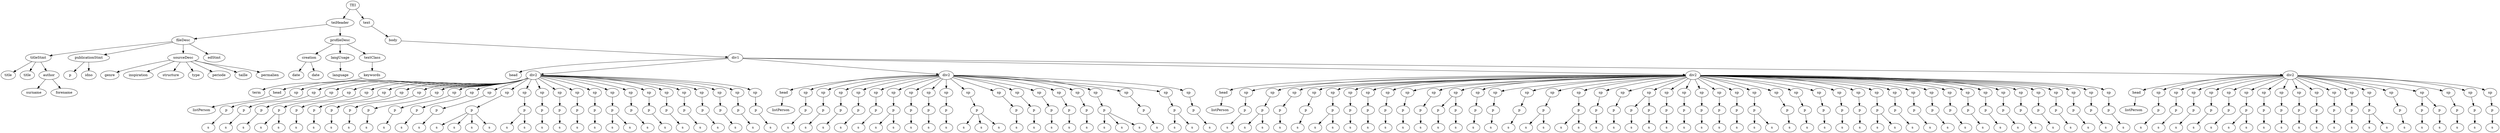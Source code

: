 digraph Tree {
	"t0" [label = "TEI"];
	"t1" [label = "teiHeader"];
	"t2" [label = "fileDesc"];
	"t3" [label = "titleStmt"];
	"t4" [label = "title"];
	"t5" [label = "title"];
	"t6" [label = "author"];
	"t7" [label = "surname"];
	"t8" [label = "forename"];
	"t9" [label = "publicationStmt"];
	"t10" [label = "p"];
	"t11" [label = "idno"];
	"t12" [label = "sourceDesc"];
	"t13" [label = "genre"];
	"t14" [label = "inspiration"];
	"t15" [label = "structure"];
	"t16" [label = "type"];
	"t17" [label = "periode"];
	"t18" [label = "taille"];
	"t19" [label = "permalien"];
	"t20" [label = "edStmt"];
	"t21" [label = "profileDesc"];
	"t22" [label = "creation"];
	"t23" [label = "date"];
	"t24" [label = "date"];
	"t25" [label = "langUsage"];
	"t26" [label = "language"];
	"t27" [label = "textClass"];
	"t28" [label = "keywords"];
	"t29" [label = "term"];
	"t30" [label = "text"];
	"t31" [label = "body"];
	"t32" [label = "div1"];
	"t33" [label = "head"];
	"t34" [label = "div2"];
	"t35" [label = "head"];
	"t36" [label = "listPerson"];
	"t37" [label = "sp"];
	"t38" [label = "p"];
	"t39" [label = "s"];
	"t40" [label = "sp"];
	"t41" [label = "p"];
	"t42" [label = "s"];
	"t43" [label = "sp"];
	"t44" [label = "p"];
	"t45" [label = "s"];
	"t46" [label = "sp"];
	"t47" [label = "p"];
	"t48" [label = "s"];
	"t49" [label = "s"];
	"t50" [label = "sp"];
	"t51" [label = "p"];
	"t52" [label = "s"];
	"t53" [label = "sp"];
	"t54" [label = "p"];
	"t55" [label = "s"];
	"t56" [label = "sp"];
	"t57" [label = "p"];
	"t58" [label = "s"];
	"t59" [label = "sp"];
	"t60" [label = "p"];
	"t61" [label = "s"];
	"t62" [label = "sp"];
	"t63" [label = "p"];
	"t64" [label = "s"];
	"t65" [label = "sp"];
	"t66" [label = "p"];
	"t67" [label = "s"];
	"t68" [label = "sp"];
	"t69" [label = "p"];
	"t70" [label = "s"];
	"t71" [label = "sp"];
	"t72" [label = "p"];
	"t73" [label = "s"];
	"t74" [label = "sp"];
	"t75" [label = "p"];
	"t76" [label = "s"];
	"t77" [label = "s"];
	"t78" [label = "s"];
	"t79" [label = "s"];
	"t80" [label = "sp"];
	"t81" [label = "p"];
	"t82" [label = "s"];
	"t83" [label = "s"];
	"t84" [label = "sp"];
	"t85" [label = "p"];
	"t86" [label = "s"];
	"t87" [label = "sp"];
	"t88" [label = "p"];
	"t89" [label = "s"];
	"t90" [label = "sp"];
	"t91" [label = "p"];
	"t92" [label = "s"];
	"t93" [label = "sp"];
	"t94" [label = "p"];
	"t95" [label = "s"];
	"t96" [label = "sp"];
	"t97" [label = "p"];
	"t98" [label = "s"];
	"t99" [label = "s"];
	"t100" [label = "sp"];
	"t101" [label = "p"];
	"t102" [label = "s"];
	"t103" [label = "sp"];
	"t104" [label = "p"];
	"t105" [label = "s"];
	"t106" [label = "sp"];
	"t107" [label = "p"];
	"t108" [label = "s"];
	"t109" [label = "sp"];
	"t110" [label = "p"];
	"t111" [label = "s"];
	"t112" [label = "sp"];
	"t113" [label = "p"];
	"t114" [label = "s"];
	"t115" [label = "sp"];
	"t116" [label = "p"];
	"t117" [label = "s"];
	"t118" [label = "sp"];
	"t119" [label = "p"];
	"t120" [label = "s"];
	"t121" [label = "sp"];
	"t122" [label = "p"];
	"t123" [label = "s"];
	"t124" [label = "div2"];
	"t125" [label = "head"];
	"t126" [label = "listPerson"];
	"t127" [label = "sp"];
	"t128" [label = "p"];
	"t129" [label = "s"];
	"t130" [label = "sp"];
	"t131" [label = "p"];
	"t132" [label = "s"];
	"t133" [label = "sp"];
	"t134" [label = "p"];
	"t135" [label = "s"];
	"t136" [label = "sp"];
	"t137" [label = "p"];
	"t138" [label = "s"];
	"t139" [label = "sp"];
	"t140" [label = "p"];
	"t141" [label = "s"];
	"t142" [label = "sp"];
	"t143" [label = "p"];
	"t144" [label = "s"];
	"t145" [label = "s"];
	"t146" [label = "sp"];
	"t147" [label = "p"];
	"t148" [label = "s"];
	"t149" [label = "sp"];
	"t150" [label = "p"];
	"t151" [label = "s"];
	"t152" [label = "sp"];
	"t153" [label = "p"];
	"t154" [label = "s"];
	"t155" [label = "sp"];
	"t156" [label = "p"];
	"t157" [label = "s"];
	"t158" [label = "s"];
	"t159" [label = "s"];
	"t160" [label = "sp"];
	"t161" [label = "p"];
	"t162" [label = "s"];
	"t163" [label = "sp"];
	"t164" [label = "p"];
	"t165" [label = "s"];
	"t166" [label = "sp"];
	"t167" [label = "p"];
	"t168" [label = "s"];
	"t169" [label = "sp"];
	"t170" [label = "p"];
	"t171" [label = "s"];
	"t172" [label = "sp"];
	"t173" [label = "p"];
	"t174" [label = "s"];
	"t175" [label = "sp"];
	"t176" [label = "p"];
	"t177" [label = "s"];
	"t178" [label = "s"];
	"t179" [label = "s"];
	"t180" [label = "sp"];
	"t181" [label = "p"];
	"t182" [label = "s"];
	"t183" [label = "sp"];
	"t184" [label = "p"];
	"t185" [label = "s"];
	"t186" [label = "s"];
	"t187" [label = "sp"];
	"t188" [label = "p"];
	"t189" [label = "s"];
	"t190" [label = "div2"];
	"t191" [label = "head"];
	"t192" [label = "listPerson"];
	"t193" [label = "sp"];
	"t194" [label = "p"];
	"t195" [label = "s"];
	"t196" [label = "sp"];
	"t197" [label = "p"];
	"t198" [label = "s"];
	"t199" [label = "s"];
	"t200" [label = "sp"];
	"t201" [label = "p"];
	"t202" [label = "s"];
	"t203" [label = "sp"];
	"t204" [label = "p"];
	"t205" [label = "s"];
	"t206" [label = "sp"];
	"t207" [label = "p"];
	"t208" [label = "s"];
	"t209" [label = "s"];
	"t210" [label = "sp"];
	"t211" [label = "p"];
	"t212" [label = "s"];
	"t213" [label = "sp"];
	"t214" [label = "p"];
	"t215" [label = "s"];
	"t216" [label = "sp"];
	"t217" [label = "p"];
	"t218" [label = "s"];
	"t219" [label = "sp"];
	"t220" [label = "p"];
	"t221" [label = "s"];
	"t222" [label = "sp"];
	"t223" [label = "p"];
	"t224" [label = "s"];
	"t225" [label = "sp"];
	"t226" [label = "p"];
	"t227" [label = "s"];
	"t228" [label = "p"];
	"t229" [label = "s"];
	"t230" [label = "sp"];
	"t231" [label = "p"];
	"t232" [label = "s"];
	"t233" [label = "sp"];
	"t234" [label = "p"];
	"t235" [label = "s"];
	"t236" [label = "sp"];
	"t237" [label = "p"];
	"t238" [label = "s"];
	"t239" [label = "sp"];
	"t240" [label = "p"];
	"t241" [label = "s"];
	"t242" [label = "s"];
	"t243" [label = "sp"];
	"t244" [label = "p"];
	"t245" [label = "s"];
	"t246" [label = "s"];
	"t247" [label = "sp"];
	"t248" [label = "p"];
	"t249" [label = "s"];
	"t250" [label = "sp"];
	"t251" [label = "p"];
	"t252" [label = "s"];
	"t253" [label = "sp"];
	"t254" [label = "p"];
	"t255" [label = "s"];
	"t256" [label = "p"];
	"t257" [label = "s"];
	"t258" [label = "sp"];
	"t259" [label = "p"];
	"t260" [label = "s"];
	"t261" [label = "sp"];
	"t262" [label = "p"];
	"t263" [label = "s"];
	"t264" [label = "sp"];
	"t265" [label = "p"];
	"t266" [label = "s"];
	"t267" [label = "sp"];
	"t268" [label = "p"];
	"t269" [label = "s"];
	"t270" [label = "sp"];
	"t271" [label = "p"];
	"t272" [label = "s"];
	"t273" [label = "sp"];
	"t274" [label = "p"];
	"t275" [label = "s"];
	"t276" [label = "s"];
	"t277" [label = "sp"];
	"t278" [label = "p"];
	"t279" [label = "s"];
	"t280" [label = "sp"];
	"t281" [label = "p"];
	"t282" [label = "s"];
	"t283" [label = "sp"];
	"t284" [label = "p"];
	"t285" [label = "s"];
	"t286" [label = "sp"];
	"t287" [label = "p"];
	"t288" [label = "s"];
	"t289" [label = "sp"];
	"t290" [label = "p"];
	"t291" [label = "s"];
	"t292" [label = "sp"];
	"t293" [label = "p"];
	"t294" [label = "s"];
	"t295" [label = "s"];
	"t296" [label = "sp"];
	"t297" [label = "p"];
	"t298" [label = "s"];
	"t299" [label = "sp"];
	"t300" [label = "p"];
	"t301" [label = "s"];
	"t302" [label = "sp"];
	"t303" [label = "p"];
	"t304" [label = "s"];
	"t305" [label = "sp"];
	"t306" [label = "p"];
	"t307" [label = "s"];
	"t308" [label = "sp"];
	"t309" [label = "p"];
	"t310" [label = "s"];
	"t311" [label = "sp"];
	"t312" [label = "p"];
	"t313" [label = "s"];
	"t314" [label = "sp"];
	"t315" [label = "p"];
	"t316" [label = "s"];
	"t317" [label = "sp"];
	"t318" [label = "p"];
	"t319" [label = "s"];
	"t320" [label = "sp"];
	"t321" [label = "p"];
	"t322" [label = "s"];
	"t323" [label = "sp"];
	"t324" [label = "p"];
	"t325" [label = "s"];
	"t326" [label = "sp"];
	"t327" [label = "p"];
	"t328" [label = "s"];
	"t329" [label = "sp"];
	"t330" [label = "p"];
	"t331" [label = "s"];
	"t332" [label = "sp"];
	"t333" [label = "p"];
	"t334" [label = "s"];
	"t335" [label = "div2"];
	"t336" [label = "head"];
	"t337" [label = "listPerson"];
	"t338" [label = "sp"];
	"t339" [label = "p"];
	"t340" [label = "s"];
	"t341" [label = "sp"];
	"t342" [label = "p"];
	"t343" [label = "s"];
	"t344" [label = "sp"];
	"t345" [label = "p"];
	"t346" [label = "s"];
	"t347" [label = "sp"];
	"t348" [label = "p"];
	"t349" [label = "s"];
	"t350" [label = "sp"];
	"t351" [label = "p"];
	"t352" [label = "s"];
	"t353" [label = "sp"];
	"t354" [label = "p"];
	"t355" [label = "s"];
	"t356" [label = "s"];
	"t357" [label = "sp"];
	"t358" [label = "p"];
	"t359" [label = "s"];
	"t360" [label = "sp"];
	"t361" [label = "p"];
	"t362" [label = "s"];
	"t363" [label = "sp"];
	"t364" [label = "p"];
	"t365" [label = "s"];
	"t366" [label = "sp"];
	"t367" [label = "p"];
	"t368" [label = "s"];
	"t369" [label = "sp"];
	"t370" [label = "p"];
	"t371" [label = "s"];
	"t372" [label = "sp"];
	"t373" [label = "p"];
	"t374" [label = "s"];
	"t375" [label = "sp"];
	"t376" [label = "p"];
	"t377" [label = "s"];
	"t378" [label = "s"];
	"t379" [label = "sp"];
	"t380" [label = "p"];
	"t381" [label = "s"];
	"t382" [label = "sp"];
	"t383" [label = "p"];
	"t384" [label = "s"];
	"t385" [label = "p"];
	"t386" [label = "s"];
	"t387" [label = "sp"];
	"t388" [label = "p"];
	"t389" [label = "s"];
	"t390" [label = "sp"];
	"t391" [label = "p"];
	"t392" [label = "s"];
	"t393" [label = "sp"];
	"t394" [label = "p"];
	"t395" [label = "s"];
	"t0" -> "t1";
	"t1" -> "t2";
	"t2" -> "t3";
	"t3" -> "t4";
	"t3" -> "t5";
	"t3" -> "t6";
	"t6" -> "t7";
	"t6" -> "t8";
	"t2" -> "t9";
	"t9" -> "t10";
	"t9" -> "t11";
	"t2" -> "t12";
	"t12" -> "t13";
	"t12" -> "t14";
	"t12" -> "t15";
	"t12" -> "t16";
	"t12" -> "t17";
	"t12" -> "t18";
	"t12" -> "t19";
	"t2" -> "t20";
	"t1" -> "t21";
	"t21" -> "t22";
	"t22" -> "t23";
	"t22" -> "t24";
	"t21" -> "t25";
	"t25" -> "t26";
	"t21" -> "t27";
	"t27" -> "t28";
	"t28" -> "t29";
	"t0" -> "t30";
	"t30" -> "t31";
	"t31" -> "t32";
	"t32" -> "t33";
	"t32" -> "t34";
	"t34" -> "t35";
	"t35" -> "t36";
	"t34" -> "t37";
	"t37" -> "t38";
	"t38" -> "t39";
	"t34" -> "t40";
	"t40" -> "t41";
	"t41" -> "t42";
	"t34" -> "t43";
	"t43" -> "t44";
	"t44" -> "t45";
	"t34" -> "t46";
	"t46" -> "t47";
	"t47" -> "t48";
	"t47" -> "t49";
	"t34" -> "t50";
	"t50" -> "t51";
	"t51" -> "t52";
	"t34" -> "t53";
	"t53" -> "t54";
	"t54" -> "t55";
	"t34" -> "t56";
	"t56" -> "t57";
	"t57" -> "t58";
	"t34" -> "t59";
	"t59" -> "t60";
	"t60" -> "t61";
	"t34" -> "t62";
	"t62" -> "t63";
	"t63" -> "t64";
	"t34" -> "t65";
	"t65" -> "t66";
	"t66" -> "t67";
	"t34" -> "t68";
	"t68" -> "t69";
	"t69" -> "t70";
	"t34" -> "t71";
	"t71" -> "t72";
	"t72" -> "t73";
	"t34" -> "t74";
	"t74" -> "t75";
	"t75" -> "t76";
	"t75" -> "t77";
	"t75" -> "t78";
	"t75" -> "t79";
	"t34" -> "t80";
	"t80" -> "t81";
	"t81" -> "t82";
	"t81" -> "t83";
	"t34" -> "t84";
	"t84" -> "t85";
	"t85" -> "t86";
	"t34" -> "t87";
	"t87" -> "t88";
	"t88" -> "t89";
	"t34" -> "t90";
	"t90" -> "t91";
	"t91" -> "t92";
	"t34" -> "t93";
	"t93" -> "t94";
	"t94" -> "t95";
	"t34" -> "t96";
	"t96" -> "t97";
	"t97" -> "t98";
	"t97" -> "t99";
	"t34" -> "t100";
	"t100" -> "t101";
	"t101" -> "t102";
	"t34" -> "t103";
	"t103" -> "t104";
	"t104" -> "t105";
	"t34" -> "t106";
	"t106" -> "t107";
	"t107" -> "t108";
	"t34" -> "t109";
	"t109" -> "t110";
	"t110" -> "t111";
	"t34" -> "t112";
	"t112" -> "t113";
	"t113" -> "t114";
	"t34" -> "t115";
	"t115" -> "t116";
	"t116" -> "t117";
	"t34" -> "t118";
	"t118" -> "t119";
	"t119" -> "t120";
	"t34" -> "t121";
	"t121" -> "t122";
	"t122" -> "t123";
	"t32" -> "t124";
	"t124" -> "t125";
	"t125" -> "t126";
	"t124" -> "t127";
	"t127" -> "t128";
	"t128" -> "t129";
	"t124" -> "t130";
	"t130" -> "t131";
	"t131" -> "t132";
	"t124" -> "t133";
	"t133" -> "t134";
	"t134" -> "t135";
	"t124" -> "t136";
	"t136" -> "t137";
	"t137" -> "t138";
	"t124" -> "t139";
	"t139" -> "t140";
	"t140" -> "t141";
	"t124" -> "t142";
	"t142" -> "t143";
	"t143" -> "t144";
	"t143" -> "t145";
	"t124" -> "t146";
	"t146" -> "t147";
	"t147" -> "t148";
	"t124" -> "t149";
	"t149" -> "t150";
	"t150" -> "t151";
	"t124" -> "t152";
	"t152" -> "t153";
	"t153" -> "t154";
	"t124" -> "t155";
	"t155" -> "t156";
	"t156" -> "t157";
	"t156" -> "t158";
	"t156" -> "t159";
	"t124" -> "t160";
	"t160" -> "t161";
	"t161" -> "t162";
	"t124" -> "t163";
	"t163" -> "t164";
	"t164" -> "t165";
	"t124" -> "t166";
	"t166" -> "t167";
	"t167" -> "t168";
	"t124" -> "t169";
	"t169" -> "t170";
	"t170" -> "t171";
	"t124" -> "t172";
	"t172" -> "t173";
	"t173" -> "t174";
	"t124" -> "t175";
	"t175" -> "t176";
	"t176" -> "t177";
	"t176" -> "t178";
	"t176" -> "t179";
	"t124" -> "t180";
	"t180" -> "t181";
	"t181" -> "t182";
	"t124" -> "t183";
	"t183" -> "t184";
	"t184" -> "t185";
	"t184" -> "t186";
	"t124" -> "t187";
	"t187" -> "t188";
	"t188" -> "t189";
	"t32" -> "t190";
	"t190" -> "t191";
	"t191" -> "t192";
	"t190" -> "t193";
	"t193" -> "t194";
	"t194" -> "t195";
	"t190" -> "t196";
	"t196" -> "t197";
	"t197" -> "t198";
	"t197" -> "t199";
	"t190" -> "t200";
	"t200" -> "t201";
	"t201" -> "t202";
	"t190" -> "t203";
	"t203" -> "t204";
	"t204" -> "t205";
	"t190" -> "t206";
	"t206" -> "t207";
	"t207" -> "t208";
	"t207" -> "t209";
	"t190" -> "t210";
	"t210" -> "t211";
	"t211" -> "t212";
	"t190" -> "t213";
	"t213" -> "t214";
	"t214" -> "t215";
	"t190" -> "t216";
	"t216" -> "t217";
	"t217" -> "t218";
	"t190" -> "t219";
	"t219" -> "t220";
	"t220" -> "t221";
	"t190" -> "t222";
	"t222" -> "t223";
	"t223" -> "t224";
	"t190" -> "t225";
	"t225" -> "t226";
	"t226" -> "t227";
	"t225" -> "t228";
	"t228" -> "t229";
	"t190" -> "t230";
	"t230" -> "t231";
	"t231" -> "t232";
	"t190" -> "t233";
	"t233" -> "t234";
	"t234" -> "t235";
	"t190" -> "t236";
	"t236" -> "t237";
	"t237" -> "t238";
	"t190" -> "t239";
	"t239" -> "t240";
	"t240" -> "t241";
	"t240" -> "t242";
	"t190" -> "t243";
	"t243" -> "t244";
	"t244" -> "t245";
	"t244" -> "t246";
	"t190" -> "t247";
	"t247" -> "t248";
	"t248" -> "t249";
	"t190" -> "t250";
	"t250" -> "t251";
	"t251" -> "t252";
	"t190" -> "t253";
	"t253" -> "t254";
	"t254" -> "t255";
	"t253" -> "t256";
	"t256" -> "t257";
	"t190" -> "t258";
	"t258" -> "t259";
	"t259" -> "t260";
	"t190" -> "t261";
	"t261" -> "t262";
	"t262" -> "t263";
	"t190" -> "t264";
	"t264" -> "t265";
	"t265" -> "t266";
	"t190" -> "t267";
	"t267" -> "t268";
	"t268" -> "t269";
	"t190" -> "t270";
	"t270" -> "t271";
	"t271" -> "t272";
	"t190" -> "t273";
	"t273" -> "t274";
	"t274" -> "t275";
	"t274" -> "t276";
	"t190" -> "t277";
	"t277" -> "t278";
	"t278" -> "t279";
	"t190" -> "t280";
	"t280" -> "t281";
	"t281" -> "t282";
	"t190" -> "t283";
	"t283" -> "t284";
	"t284" -> "t285";
	"t190" -> "t286";
	"t286" -> "t287";
	"t287" -> "t288";
	"t190" -> "t289";
	"t289" -> "t290";
	"t290" -> "t291";
	"t190" -> "t292";
	"t292" -> "t293";
	"t293" -> "t294";
	"t293" -> "t295";
	"t190" -> "t296";
	"t296" -> "t297";
	"t297" -> "t298";
	"t190" -> "t299";
	"t299" -> "t300";
	"t300" -> "t301";
	"t190" -> "t302";
	"t302" -> "t303";
	"t303" -> "t304";
	"t190" -> "t305";
	"t305" -> "t306";
	"t306" -> "t307";
	"t190" -> "t308";
	"t308" -> "t309";
	"t309" -> "t310";
	"t190" -> "t311";
	"t311" -> "t312";
	"t312" -> "t313";
	"t190" -> "t314";
	"t314" -> "t315";
	"t315" -> "t316";
	"t190" -> "t317";
	"t317" -> "t318";
	"t318" -> "t319";
	"t190" -> "t320";
	"t320" -> "t321";
	"t321" -> "t322";
	"t190" -> "t323";
	"t323" -> "t324";
	"t324" -> "t325";
	"t190" -> "t326";
	"t326" -> "t327";
	"t327" -> "t328";
	"t190" -> "t329";
	"t329" -> "t330";
	"t330" -> "t331";
	"t190" -> "t332";
	"t332" -> "t333";
	"t333" -> "t334";
	"t32" -> "t335";
	"t335" -> "t336";
	"t336" -> "t337";
	"t335" -> "t338";
	"t338" -> "t339";
	"t339" -> "t340";
	"t335" -> "t341";
	"t341" -> "t342";
	"t342" -> "t343";
	"t335" -> "t344";
	"t344" -> "t345";
	"t345" -> "t346";
	"t335" -> "t347";
	"t347" -> "t348";
	"t348" -> "t349";
	"t335" -> "t350";
	"t350" -> "t351";
	"t351" -> "t352";
	"t335" -> "t353";
	"t353" -> "t354";
	"t354" -> "t355";
	"t354" -> "t356";
	"t335" -> "t357";
	"t357" -> "t358";
	"t358" -> "t359";
	"t335" -> "t360";
	"t360" -> "t361";
	"t361" -> "t362";
	"t335" -> "t363";
	"t363" -> "t364";
	"t364" -> "t365";
	"t335" -> "t366";
	"t366" -> "t367";
	"t367" -> "t368";
	"t335" -> "t369";
	"t369" -> "t370";
	"t370" -> "t371";
	"t335" -> "t372";
	"t372" -> "t373";
	"t373" -> "t374";
	"t335" -> "t375";
	"t375" -> "t376";
	"t376" -> "t377";
	"t376" -> "t378";
	"t335" -> "t379";
	"t379" -> "t380";
	"t380" -> "t381";
	"t335" -> "t382";
	"t382" -> "t383";
	"t383" -> "t384";
	"t382" -> "t385";
	"t385" -> "t386";
	"t335" -> "t387";
	"t387" -> "t388";
	"t388" -> "t389";
	"t335" -> "t390";
	"t390" -> "t391";
	"t391" -> "t392";
	"t335" -> "t393";
	"t393" -> "t394";
	"t394" -> "t395";
}

